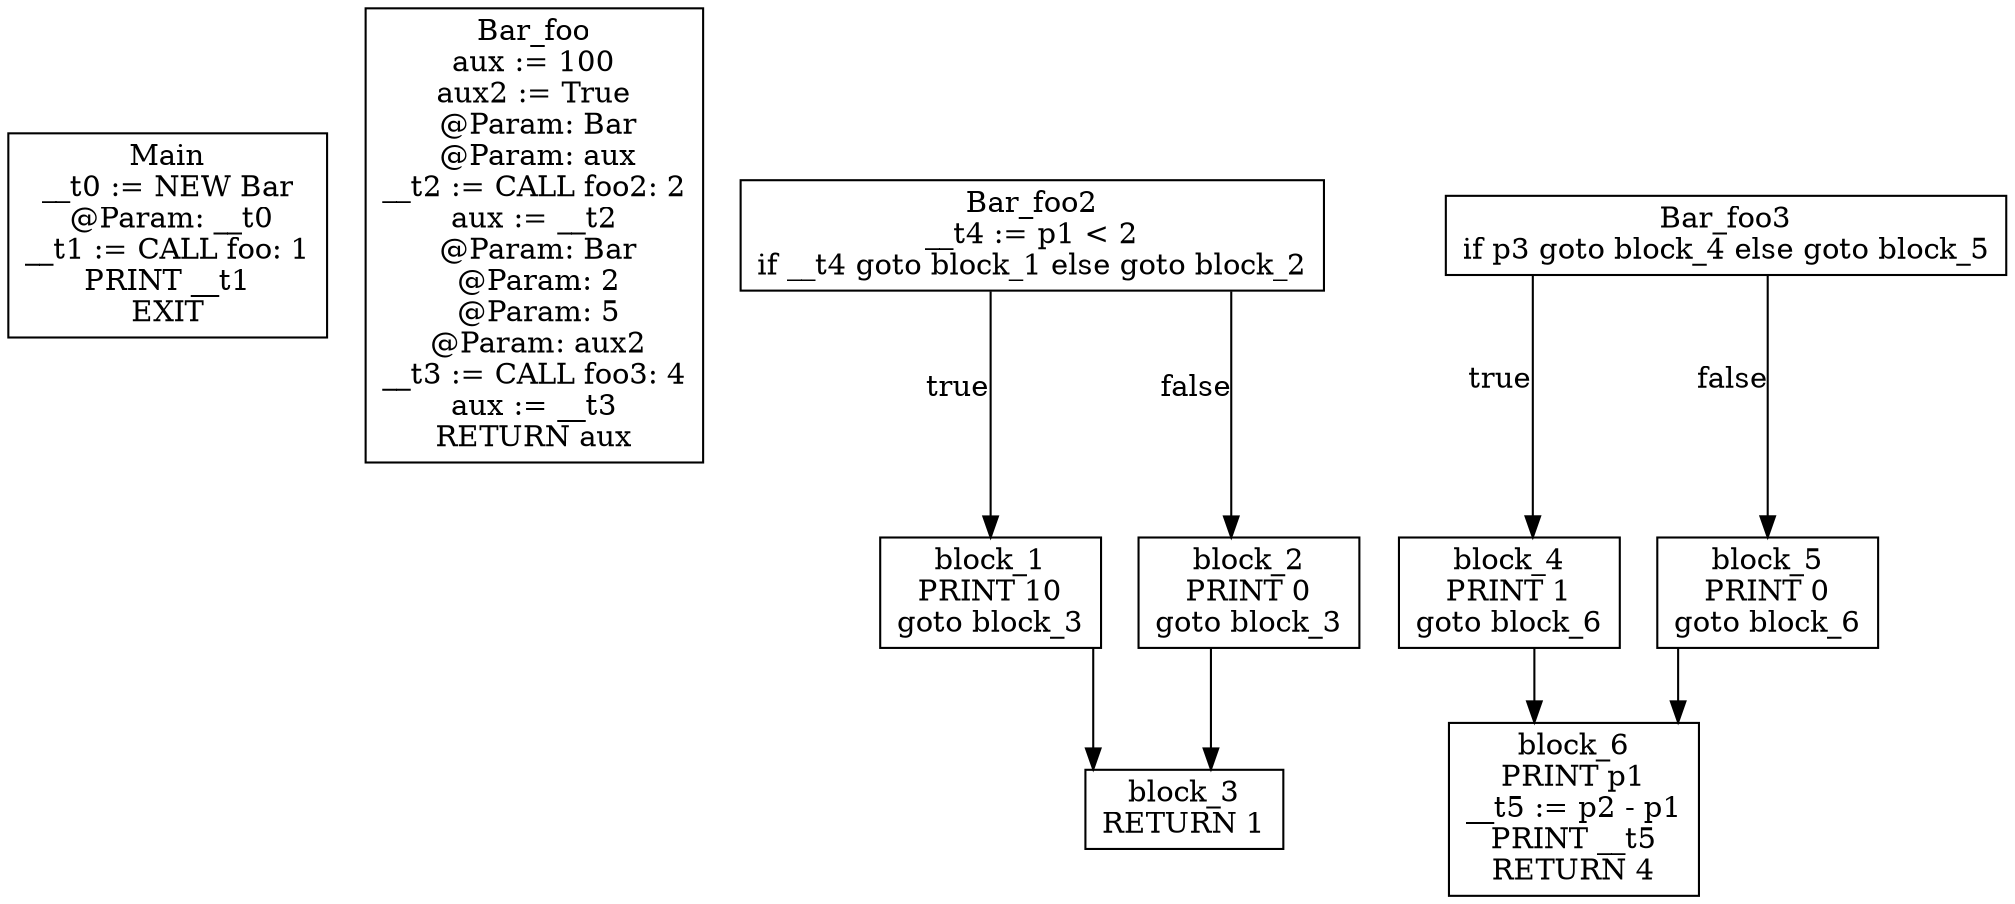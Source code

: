 digraph CFG {
graph [splines=ortho];
node [shape=box];
Main [label="Main\n__t0 := NEW Bar\n @Param: __t0\n__t1 := CALL foo: 1\nPRINT __t1\nEXIT\n"];
Bar_foo [label="Bar_foo\naux := 100\naux2 := True\n @Param: Bar\n @Param: aux\n__t2 := CALL foo2: 2\naux := __t2\n @Param: Bar\n @Param: 2\n @Param: 5\n @Param: aux2\n__t3 := CALL foo3: 4\naux := __t3\nRETURN aux\n"];
Bar_foo2 -> block_1 [xlabel="true"];
Bar_foo2 -> block_2 [xlabel="false"];
Bar_foo2 [label="Bar_foo2\n__t4 := p1 < 2\nif __t4 goto block_1 else goto block_2\n"];
block_1 -> block_3;
block_1 [label="block_1\nPRINT 10\ngoto block_3\n"];
block_2 -> block_3;
block_2 [label="block_2\nPRINT 0\ngoto block_3\n"];
block_3 [label="block_3\nRETURN 1\n"];
Bar_foo3 -> block_4 [xlabel="true"];
Bar_foo3 -> block_5 [xlabel="false"];
Bar_foo3 [label="Bar_foo3\nif p3 goto block_4 else goto block_5\n"];
block_4 -> block_6;
block_4 [label="block_4\nPRINT 1\ngoto block_6\n"];
block_5 -> block_6;
block_5 [label="block_5\nPRINT 0\ngoto block_6\n"];
block_6 [label="block_6\nPRINT p1\n__t5 := p2 - p1\nPRINT __t5\nRETURN 4\n"];
}

